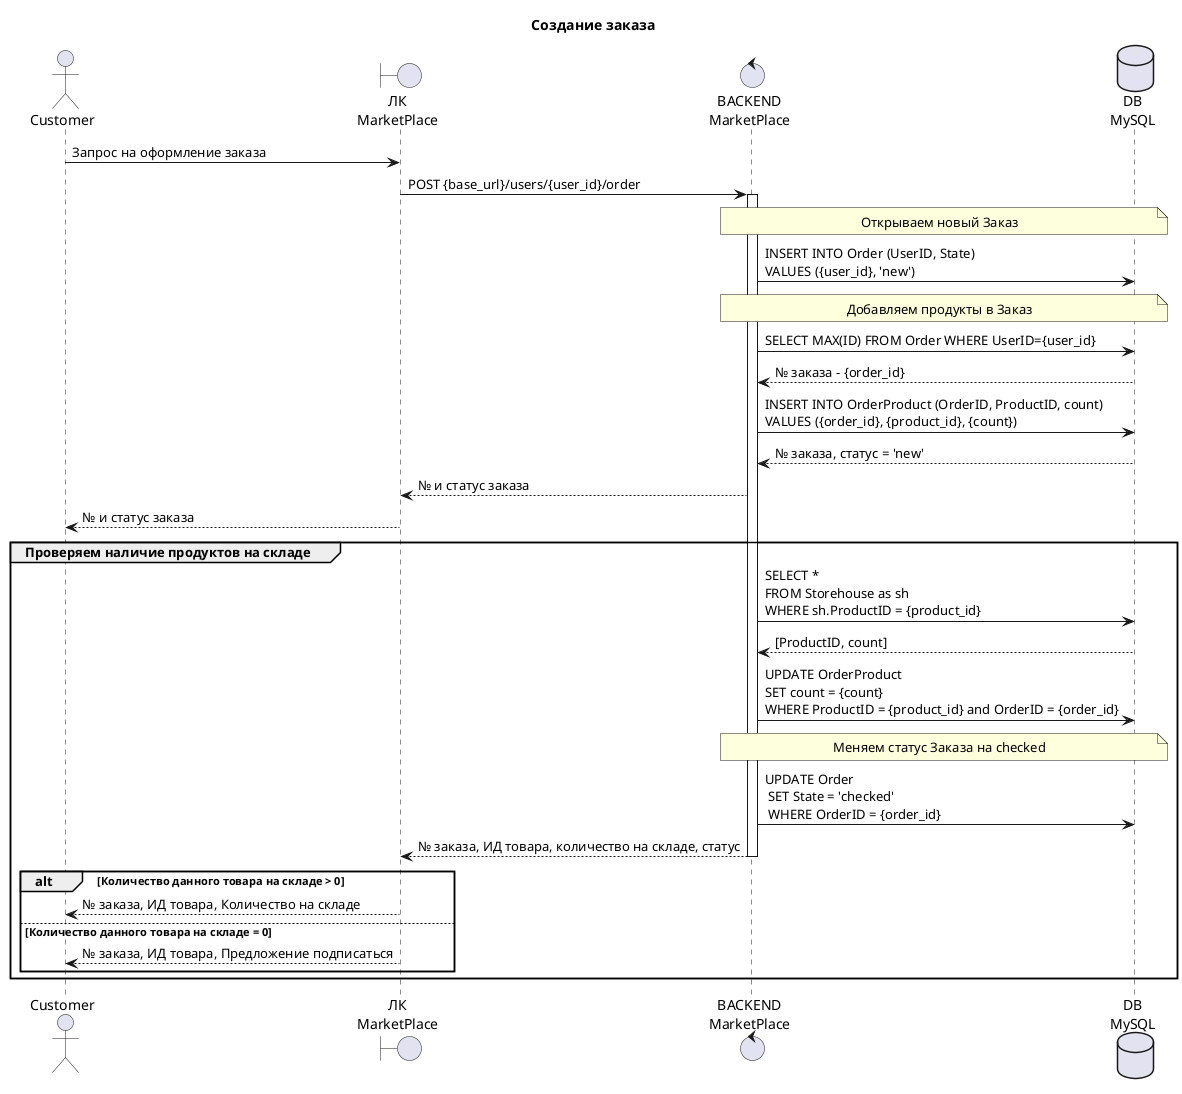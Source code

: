 @startuml
hide unlinked
title Создание заказа

actor Customer as C 
boundary "ЛК\nMarketPlace"	as MP
control "BACKEND\nMarketPlace"	as CMP
database "DB\nMySQL" as DB
participant PayGateway as PG
queue Kafka as K
control "BACKEND\nStorehouse"	as CSH
actor UserSH as USH

	C -> MP : Запрос на оформление заказа
	MP -> CMP : POST {base_url}/users/{user_id}/order
	activate CMP

	note over CMP, DB : Открываем новый Заказ
	CMP -> DB : INSERT INTO Order (UserID, State)\nVALUES ({user_id}, 'new')

	note over CMP, DB : Добавляем продукты в Заказ
	CMP -> DB : SELECT MAX(ID) FROM Order WHERE UserID={user_id}
	CMP <-- DB : № заказа - {order_id}

	CMP -> DB : INSERT INTO OrderProduct (OrderID, ProductID, count)\nVALUES ({order_id}, {product_id}, {count})

	CMP <-- DB : № заказа, статус = 'new'
	MP <-- CMP : № и статус заказа
	C <-- MP : № и статус заказа

group Проверяем наличие продуктов на складе
	CMP -> DB : SELECT * \nFROM Storehouse as sh\nWHERE sh.ProductID = {product_id}
	CMP <-- DB : [ProductID, count]

	CMP -> DB : UPDATE OrderProduct\nSET count = {count}\nWHERE ProductID = {product_id} and OrderID = {order_id}
	note over CMP, DB : Меняем статус Заказа на checked

	CMP -> DB : UPDATE Order\n SET State = 'checked'\n WHERE OrderID = {order_id}

	MP <-- CMP : № заказа, ИД товара, количество на складе, статус
	deactivate CMP

	alt Количество данного товара на складе > 0
		C <-- MP : № заказа, ИД товара, Количество на складе
	else Количество данного товара на складе = 0
		C <-- MP : № заказа, ИД товара, Предложение подписаться
	end
end

@enduml